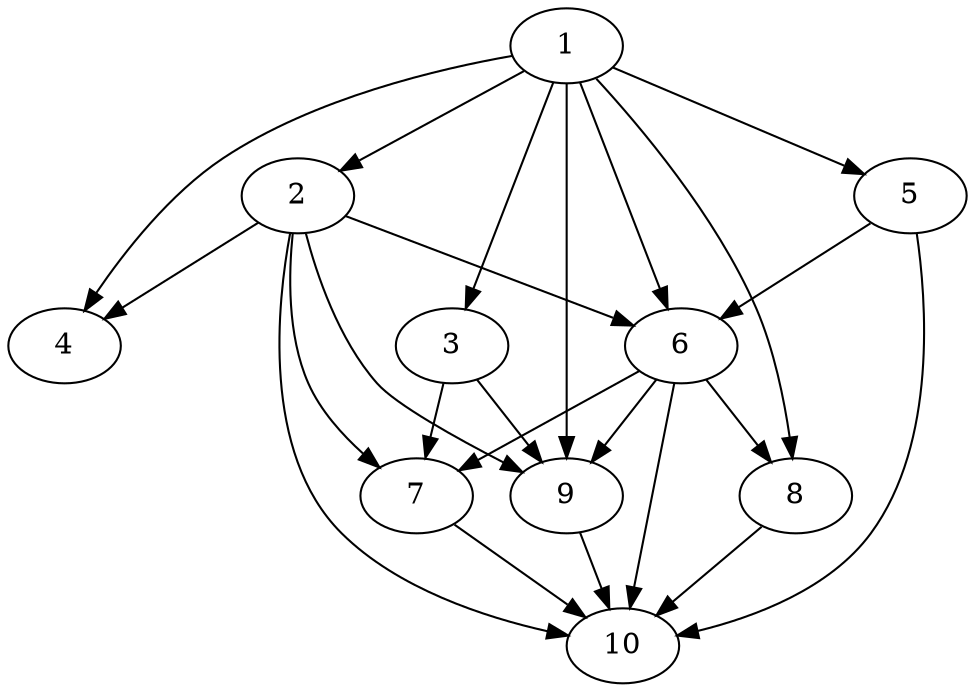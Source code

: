 digraph "Random_Nodes_10_Density_2.30_CCR_0.10_WeightType_Random" {
	1	[Weight=192];
	2	[Weight=128];
	3	[Weight=192];
	4	[Weight=170];
	5	[Weight=85];
	6	[Weight=213];
	7	[Weight=64];
	8	[Weight=213];
	9	[Weight=85];
	10	[Weight=149];
	1 -> 2	[Weight=10];
	1 -> 3	[Weight=9];
	1 -> 4	[Weight=3];
	1 -> 5	[Weight=4];
	1 -> 6	[Weight=4];
	1 -> 8	[Weight=6];
	1 -> 9	[Weight=7];
	2 -> 4	[Weight=7];
	2 -> 6	[Weight=8];
	2 -> 7	[Weight=7];
	2 -> 9	[Weight=6];
	2 -> 10	[Weight=10];
	3 -> 7	[Weight=2];
	3 -> 9	[Weight=6];
	5 -> 6	[Weight=10];
	5 -> 10	[Weight=9];
	6 -> 7	[Weight=8];
	6 -> 8	[Weight=8];
	6 -> 9	[Weight=7];
	6 -> 10	[Weight=6];
	7 -> 10	[Weight=2];
	8 -> 10	[Weight=4];
	9 -> 10	[Weight=6];
}
